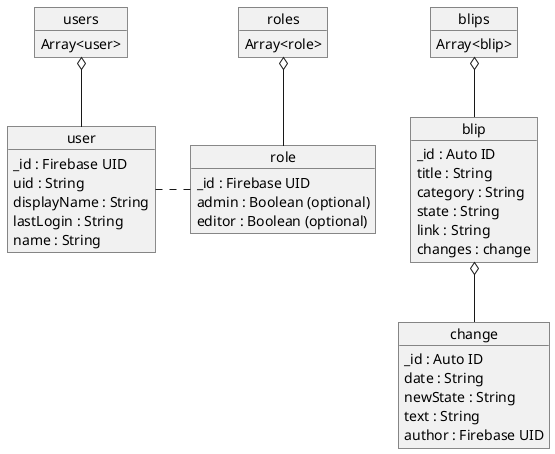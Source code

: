 @startuml firestore_schema

object users
users : Array<user>

object "user" as user
user : _id : Firebase UID
user : uid : String
user : displayName : String
user : lastLogin : String
user : name : String

users o-- user


object roles
roles : Array<role>

object "role" as role
role : _id : Firebase UID
role : admin : Boolean (optional)
role : editor : Boolean (optional)

roles o-- role
role .left. user


object blips
blips : Array<blip>

object blip
blip : _id : Auto ID
blip : title : String
blip : category : String
blip : state : String
blip : link : String
blip : changes : change

blips o-- blip

object change
change : _id : Auto ID
change : date : String
change : newState : String
change : text : String
change : author : Firebase UID

blip o-- change

@enduml